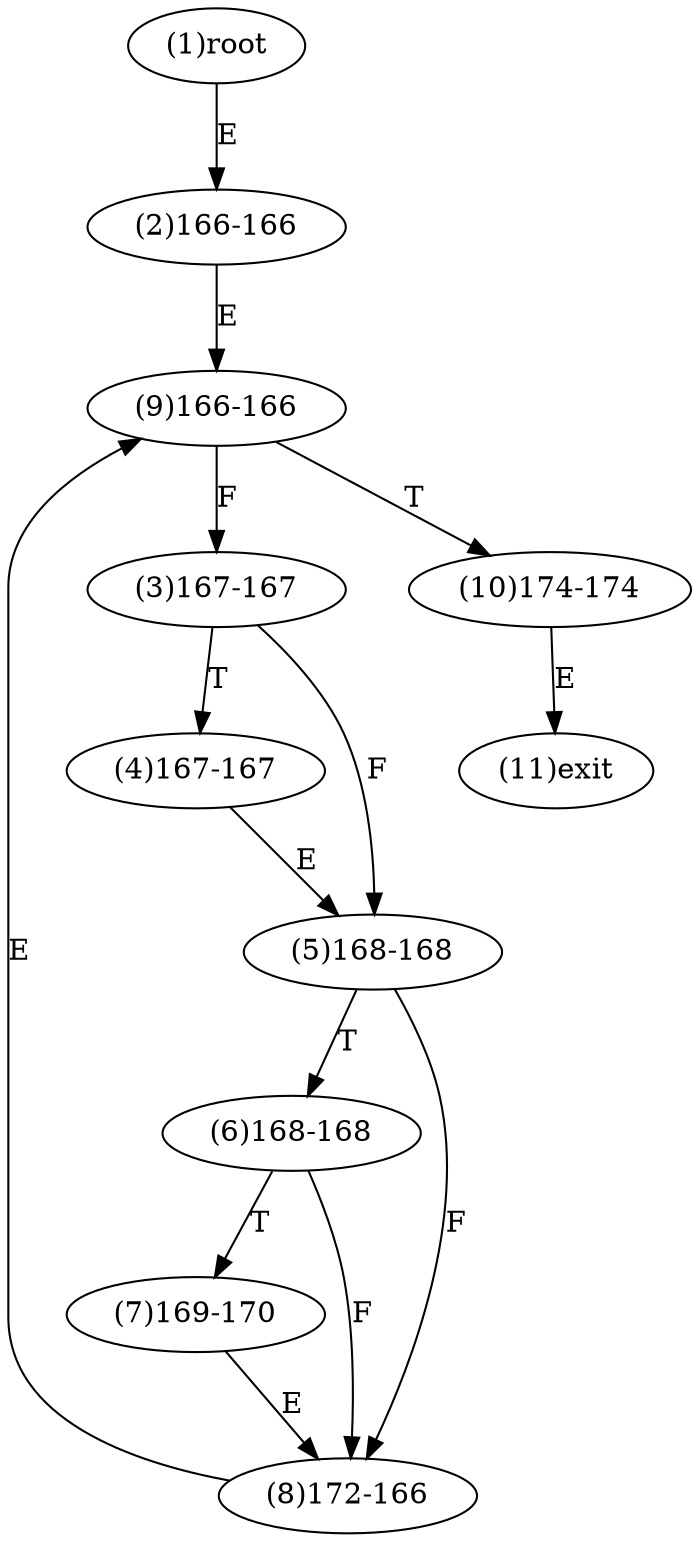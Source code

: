 digraph "" { 
1[ label="(1)root"];
2[ label="(2)166-166"];
3[ label="(3)167-167"];
4[ label="(4)167-167"];
5[ label="(5)168-168"];
6[ label="(6)168-168"];
7[ label="(7)169-170"];
8[ label="(8)172-166"];
9[ label="(9)166-166"];
10[ label="(10)174-174"];
11[ label="(11)exit"];
1->2[ label="E"];
2->9[ label="E"];
3->5[ label="F"];
3->4[ label="T"];
4->5[ label="E"];
5->8[ label="F"];
5->6[ label="T"];
6->8[ label="F"];
6->7[ label="T"];
7->8[ label="E"];
8->9[ label="E"];
9->3[ label="F"];
9->10[ label="T"];
10->11[ label="E"];
}